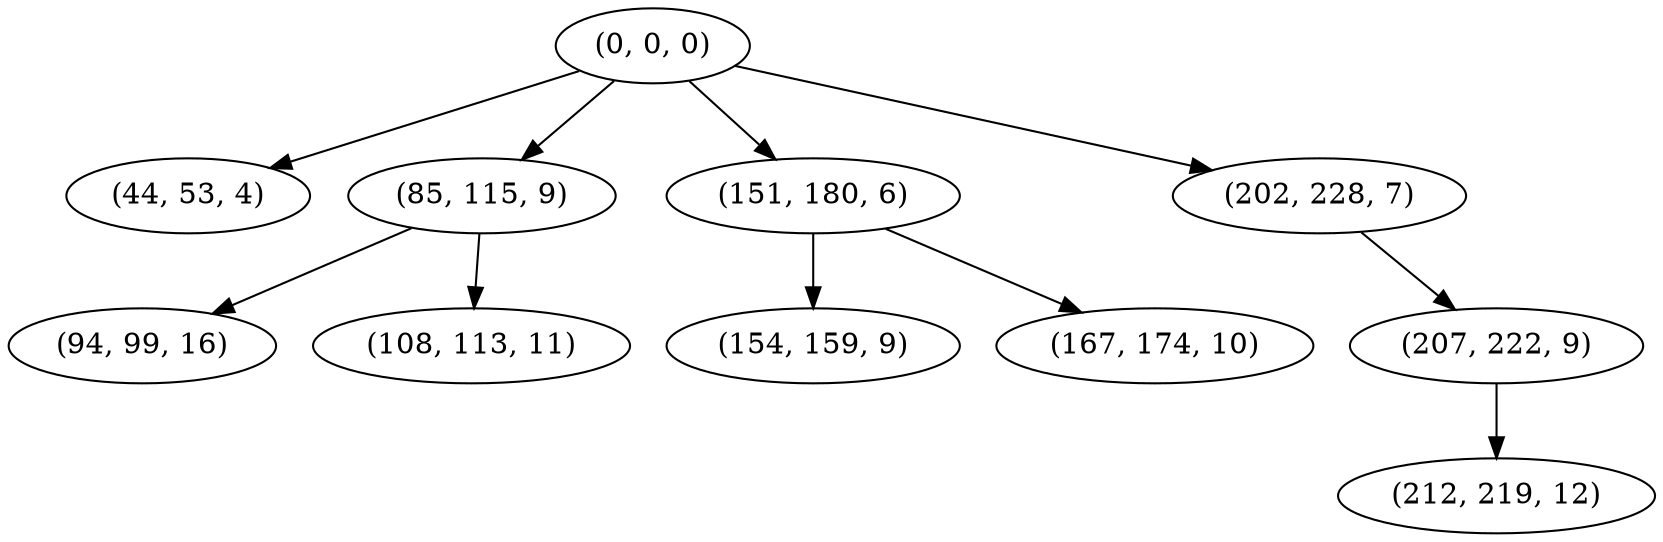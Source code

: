 digraph tree {
    "(0, 0, 0)";
    "(44, 53, 4)";
    "(85, 115, 9)";
    "(94, 99, 16)";
    "(108, 113, 11)";
    "(151, 180, 6)";
    "(154, 159, 9)";
    "(167, 174, 10)";
    "(202, 228, 7)";
    "(207, 222, 9)";
    "(212, 219, 12)";
    "(0, 0, 0)" -> "(44, 53, 4)";
    "(0, 0, 0)" -> "(85, 115, 9)";
    "(0, 0, 0)" -> "(151, 180, 6)";
    "(0, 0, 0)" -> "(202, 228, 7)";
    "(85, 115, 9)" -> "(94, 99, 16)";
    "(85, 115, 9)" -> "(108, 113, 11)";
    "(151, 180, 6)" -> "(154, 159, 9)";
    "(151, 180, 6)" -> "(167, 174, 10)";
    "(202, 228, 7)" -> "(207, 222, 9)";
    "(207, 222, 9)" -> "(212, 219, 12)";
}
